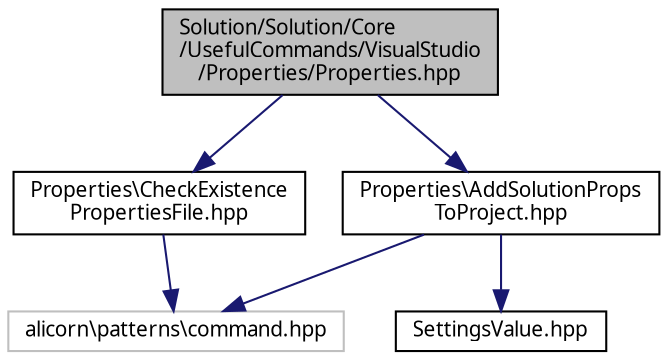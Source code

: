 digraph "Solution/Solution/Core/UsefulCommands/VisualStudio/Properties/Properties.hpp"
{
 // INTERACTIVE_SVG=YES
  edge [fontname="Verdana",fontsize="10",labelfontname="Verdana",labelfontsize="10"];
  node [fontname="Verdana",fontsize="10",shape=record];
  Node1 [label="Solution/Solution/Core\l/UsefulCommands/VisualStudio\l/Properties/Properties.hpp",height=0.2,width=0.4,color="black", fillcolor="grey75", style="filled", fontcolor="black"];
  Node1 -> Node2 [color="midnightblue",fontsize="10",style="solid",fontname="Verdana"];
  Node2 [label="Properties\\AddSolutionProps\lToProject.hpp",height=0.2,width=0.4,color="black", fillcolor="white", style="filled",URL="$_add_solution_props_to_project_8hpp_source.html"];
  Node2 -> Node3 [color="midnightblue",fontsize="10",style="solid",fontname="Verdana"];
  Node3 [label="alicorn\\patterns\\command.hpp",height=0.2,width=0.4,color="grey75", fillcolor="white", style="filled"];
  Node2 -> Node4 [color="midnightblue",fontsize="10",style="solid",fontname="Verdana"];
  Node4 [label="SettingsValue.hpp",height=0.2,width=0.4,color="black", fillcolor="white", style="filled",URL="$_settings_value_8hpp_source.html"];
  Node1 -> Node5 [color="midnightblue",fontsize="10",style="solid",fontname="Verdana"];
  Node5 [label="Properties\\CheckExistence\lPropertiesFile.hpp",height=0.2,width=0.4,color="black", fillcolor="white", style="filled",URL="$_check_existence_properties_file_8hpp_source.html"];
  Node5 -> Node3 [color="midnightblue",fontsize="10",style="solid",fontname="Verdana"];
}
